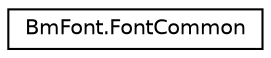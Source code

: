 digraph "Graphical Class Hierarchy"
{
  edge [fontname="Helvetica",fontsize="10",labelfontname="Helvetica",labelfontsize="10"];
  node [fontname="Helvetica",fontsize="10",shape=record];
  rankdir="LR";
  Node1 [label="BmFont.FontCommon",height=0.2,width=0.4,color="black", fillcolor="white", style="filled",URL="$class_bm_font_1_1_font_common.html"];
}
